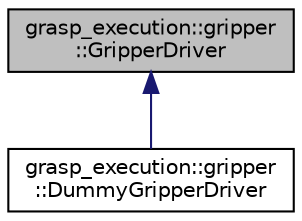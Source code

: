 digraph "grasp_execution::gripper::GripperDriver"
{
 // LATEX_PDF_SIZE
  edge [fontname="Helvetica",fontsize="10",labelfontname="Helvetica",labelfontsize="10"];
  node [fontname="Helvetica",fontsize="10",shape=record];
  Node1 [label="grasp_execution::gripper\l::GripperDriver",height=0.2,width=0.4,color="black", fillcolor="grey75", style="filled", fontcolor="black",tooltip=" "];
  Node1 -> Node2 [dir="back",color="midnightblue",fontsize="10",style="solid",fontname="Helvetica"];
  Node2 [label="grasp_execution::gripper\l::DummyGripperDriver",height=0.2,width=0.4,color="black", fillcolor="white", style="filled",URL="$classgrasp__execution_1_1gripper_1_1DummyGripperDriver.html",tooltip=" "];
}
